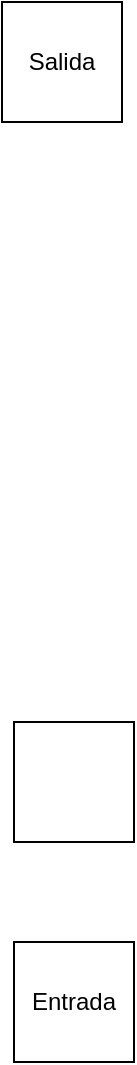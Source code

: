 <mxfile version="21.7.1" type="device">
  <diagram name="Página-1" id="YslxTjj87sP1fhmUUkJt">
    <mxGraphModel dx="1195" dy="658" grid="1" gridSize="10" guides="1" tooltips="1" connect="1" arrows="1" fold="1" page="1" pageScale="1" pageWidth="827" pageHeight="1169" math="0" shadow="0">
      <root>
        <mxCell id="0" />
        <mxCell id="1" parent="0" />
        <mxCell id="vs_MiK4qVkqJYWf3pe7V-1" value="Entrada" style="rounded=0;whiteSpace=wrap;html=1;" vertex="1" parent="1">
          <mxGeometry x="390" y="1080" width="60" height="60" as="geometry" />
        </mxCell>
        <mxCell id="vs_MiK4qVkqJYWf3pe7V-2" value="Salida" style="rounded=0;whiteSpace=wrap;html=1;" vertex="1" parent="1">
          <mxGeometry x="384" y="610" width="60" height="60" as="geometry" />
        </mxCell>
        <mxCell id="vs_MiK4qVkqJYWf3pe7V-3" value="" style="rounded=0;whiteSpace=wrap;html=1;" vertex="1" parent="1">
          <mxGeometry x="390" y="970" width="60" height="60" as="geometry" />
        </mxCell>
      </root>
    </mxGraphModel>
  </diagram>
</mxfile>
